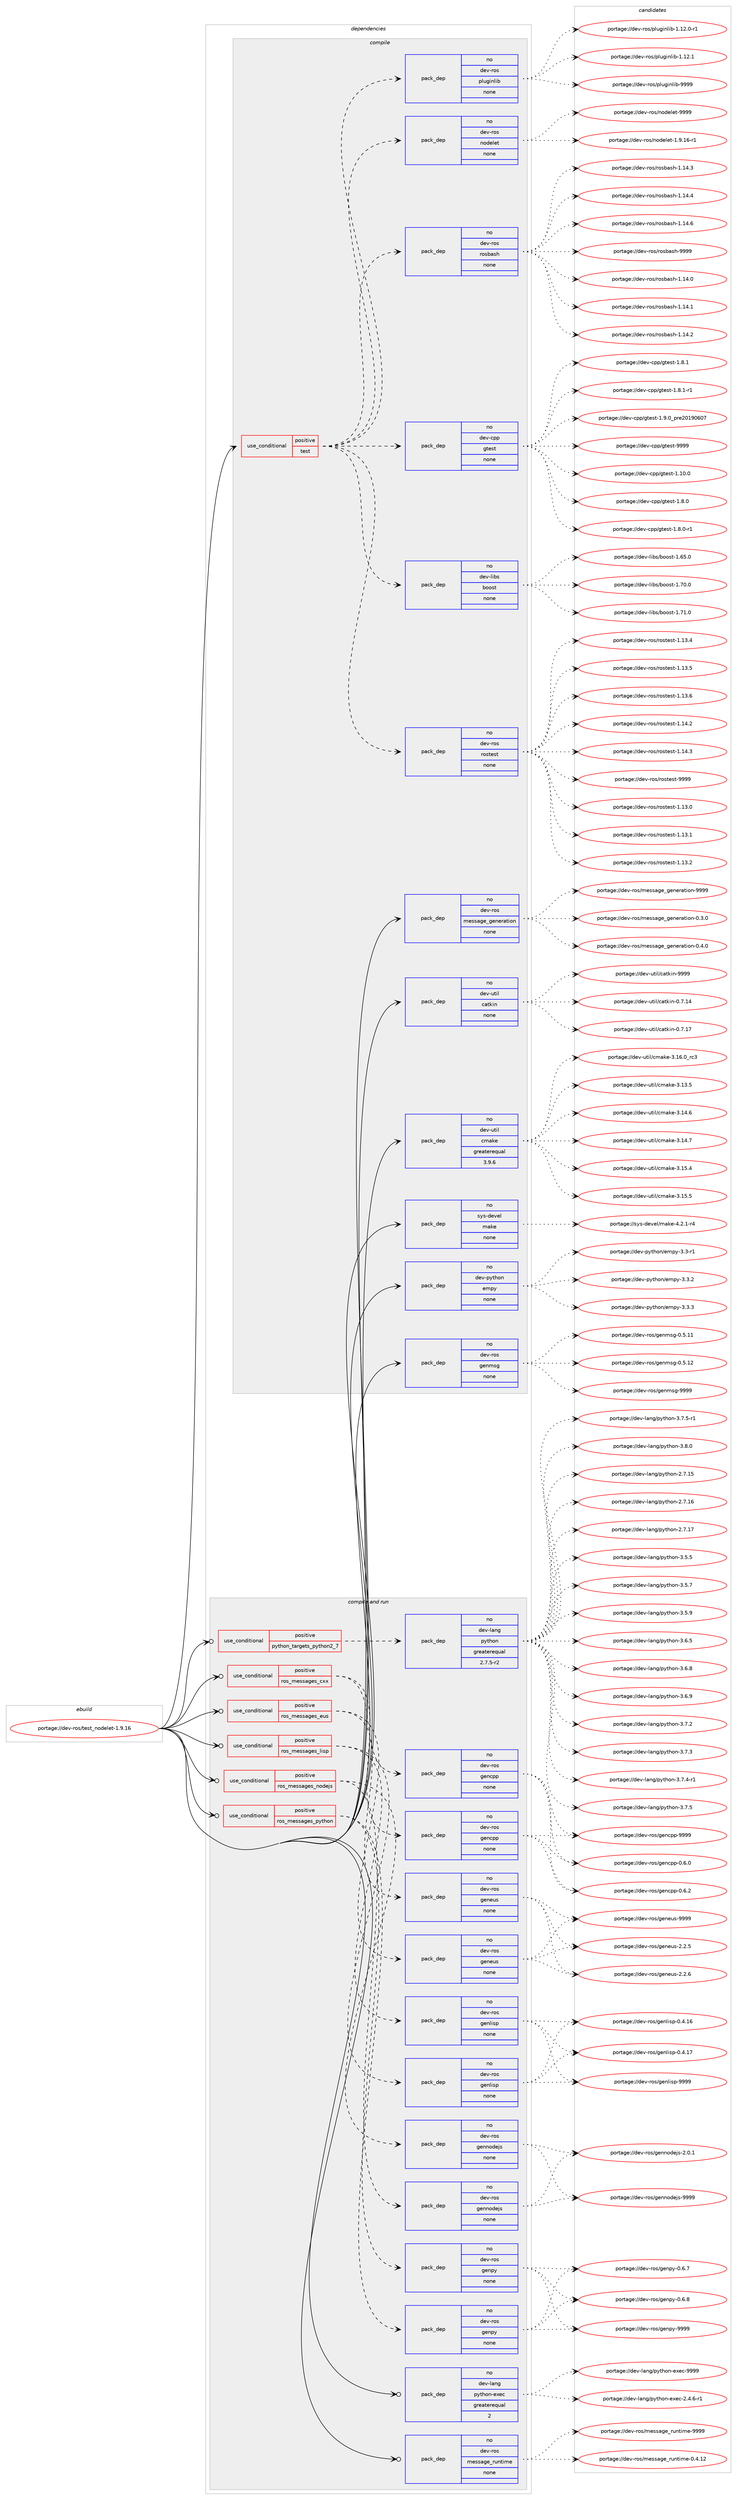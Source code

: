 digraph prolog {

# *************
# Graph options
# *************

newrank=true;
concentrate=true;
compound=true;
graph [rankdir=LR,fontname=Helvetica,fontsize=10,ranksep=1.5];#, ranksep=2.5, nodesep=0.2];
edge  [arrowhead=vee];
node  [fontname=Helvetica,fontsize=10];

# **********
# The ebuild
# **********

subgraph cluster_leftcol {
color=gray;
rank=same;
label=<<i>ebuild</i>>;
id [label="portage://dev-ros/test_nodelet-1.9.16", color=red, width=4, href="../dev-ros/test_nodelet-1.9.16.svg"];
}

# ****************
# The dependencies
# ****************

subgraph cluster_midcol {
color=gray;
label=<<i>dependencies</i>>;
subgraph cluster_compile {
fillcolor="#eeeeee";
style=filled;
label=<<i>compile</i>>;
subgraph cond44926 {
dependency203102 [label=<<TABLE BORDER="0" CELLBORDER="1" CELLSPACING="0" CELLPADDING="4"><TR><TD ROWSPAN="3" CELLPADDING="10">use_conditional</TD></TR><TR><TD>positive</TD></TR><TR><TD>test</TD></TR></TABLE>>, shape=none, color=red];
subgraph pack154750 {
dependency203103 [label=<<TABLE BORDER="0" CELLBORDER="1" CELLSPACING="0" CELLPADDING="4" WIDTH="220"><TR><TD ROWSPAN="6" CELLPADDING="30">pack_dep</TD></TR><TR><TD WIDTH="110">no</TD></TR><TR><TD>dev-ros</TD></TR><TR><TD>nodelet</TD></TR><TR><TD>none</TD></TR><TR><TD></TD></TR></TABLE>>, shape=none, color=blue];
}
dependency203102:e -> dependency203103:w [weight=20,style="dashed",arrowhead="vee"];
subgraph pack154751 {
dependency203104 [label=<<TABLE BORDER="0" CELLBORDER="1" CELLSPACING="0" CELLPADDING="4" WIDTH="220"><TR><TD ROWSPAN="6" CELLPADDING="30">pack_dep</TD></TR><TR><TD WIDTH="110">no</TD></TR><TR><TD>dev-ros</TD></TR><TR><TD>pluginlib</TD></TR><TR><TD>none</TD></TR><TR><TD></TD></TR></TABLE>>, shape=none, color=blue];
}
dependency203102:e -> dependency203104:w [weight=20,style="dashed",arrowhead="vee"];
subgraph pack154752 {
dependency203105 [label=<<TABLE BORDER="0" CELLBORDER="1" CELLSPACING="0" CELLPADDING="4" WIDTH="220"><TR><TD ROWSPAN="6" CELLPADDING="30">pack_dep</TD></TR><TR><TD WIDTH="110">no</TD></TR><TR><TD>dev-ros</TD></TR><TR><TD>rostest</TD></TR><TR><TD>none</TD></TR><TR><TD></TD></TR></TABLE>>, shape=none, color=blue];
}
dependency203102:e -> dependency203105:w [weight=20,style="dashed",arrowhead="vee"];
subgraph pack154753 {
dependency203106 [label=<<TABLE BORDER="0" CELLBORDER="1" CELLSPACING="0" CELLPADDING="4" WIDTH="220"><TR><TD ROWSPAN="6" CELLPADDING="30">pack_dep</TD></TR><TR><TD WIDTH="110">no</TD></TR><TR><TD>dev-libs</TD></TR><TR><TD>boost</TD></TR><TR><TD>none</TD></TR><TR><TD></TD></TR></TABLE>>, shape=none, color=blue];
}
dependency203102:e -> dependency203106:w [weight=20,style="dashed",arrowhead="vee"];
subgraph pack154754 {
dependency203107 [label=<<TABLE BORDER="0" CELLBORDER="1" CELLSPACING="0" CELLPADDING="4" WIDTH="220"><TR><TD ROWSPAN="6" CELLPADDING="30">pack_dep</TD></TR><TR><TD WIDTH="110">no</TD></TR><TR><TD>dev-cpp</TD></TR><TR><TD>gtest</TD></TR><TR><TD>none</TD></TR><TR><TD></TD></TR></TABLE>>, shape=none, color=blue];
}
dependency203102:e -> dependency203107:w [weight=20,style="dashed",arrowhead="vee"];
subgraph pack154755 {
dependency203108 [label=<<TABLE BORDER="0" CELLBORDER="1" CELLSPACING="0" CELLPADDING="4" WIDTH="220"><TR><TD ROWSPAN="6" CELLPADDING="30">pack_dep</TD></TR><TR><TD WIDTH="110">no</TD></TR><TR><TD>dev-ros</TD></TR><TR><TD>rosbash</TD></TR><TR><TD>none</TD></TR><TR><TD></TD></TR></TABLE>>, shape=none, color=blue];
}
dependency203102:e -> dependency203108:w [weight=20,style="dashed",arrowhead="vee"];
}
id:e -> dependency203102:w [weight=20,style="solid",arrowhead="vee"];
subgraph pack154756 {
dependency203109 [label=<<TABLE BORDER="0" CELLBORDER="1" CELLSPACING="0" CELLPADDING="4" WIDTH="220"><TR><TD ROWSPAN="6" CELLPADDING="30">pack_dep</TD></TR><TR><TD WIDTH="110">no</TD></TR><TR><TD>dev-python</TD></TR><TR><TD>empy</TD></TR><TR><TD>none</TD></TR><TR><TD></TD></TR></TABLE>>, shape=none, color=blue];
}
id:e -> dependency203109:w [weight=20,style="solid",arrowhead="vee"];
subgraph pack154757 {
dependency203110 [label=<<TABLE BORDER="0" CELLBORDER="1" CELLSPACING="0" CELLPADDING="4" WIDTH="220"><TR><TD ROWSPAN="6" CELLPADDING="30">pack_dep</TD></TR><TR><TD WIDTH="110">no</TD></TR><TR><TD>dev-ros</TD></TR><TR><TD>genmsg</TD></TR><TR><TD>none</TD></TR><TR><TD></TD></TR></TABLE>>, shape=none, color=blue];
}
id:e -> dependency203110:w [weight=20,style="solid",arrowhead="vee"];
subgraph pack154758 {
dependency203111 [label=<<TABLE BORDER="0" CELLBORDER="1" CELLSPACING="0" CELLPADDING="4" WIDTH="220"><TR><TD ROWSPAN="6" CELLPADDING="30">pack_dep</TD></TR><TR><TD WIDTH="110">no</TD></TR><TR><TD>dev-ros</TD></TR><TR><TD>message_generation</TD></TR><TR><TD>none</TD></TR><TR><TD></TD></TR></TABLE>>, shape=none, color=blue];
}
id:e -> dependency203111:w [weight=20,style="solid",arrowhead="vee"];
subgraph pack154759 {
dependency203112 [label=<<TABLE BORDER="0" CELLBORDER="1" CELLSPACING="0" CELLPADDING="4" WIDTH="220"><TR><TD ROWSPAN="6" CELLPADDING="30">pack_dep</TD></TR><TR><TD WIDTH="110">no</TD></TR><TR><TD>dev-util</TD></TR><TR><TD>catkin</TD></TR><TR><TD>none</TD></TR><TR><TD></TD></TR></TABLE>>, shape=none, color=blue];
}
id:e -> dependency203112:w [weight=20,style="solid",arrowhead="vee"];
subgraph pack154760 {
dependency203113 [label=<<TABLE BORDER="0" CELLBORDER="1" CELLSPACING="0" CELLPADDING="4" WIDTH="220"><TR><TD ROWSPAN="6" CELLPADDING="30">pack_dep</TD></TR><TR><TD WIDTH="110">no</TD></TR><TR><TD>dev-util</TD></TR><TR><TD>cmake</TD></TR><TR><TD>greaterequal</TD></TR><TR><TD>3.9.6</TD></TR></TABLE>>, shape=none, color=blue];
}
id:e -> dependency203113:w [weight=20,style="solid",arrowhead="vee"];
subgraph pack154761 {
dependency203114 [label=<<TABLE BORDER="0" CELLBORDER="1" CELLSPACING="0" CELLPADDING="4" WIDTH="220"><TR><TD ROWSPAN="6" CELLPADDING="30">pack_dep</TD></TR><TR><TD WIDTH="110">no</TD></TR><TR><TD>sys-devel</TD></TR><TR><TD>make</TD></TR><TR><TD>none</TD></TR><TR><TD></TD></TR></TABLE>>, shape=none, color=blue];
}
id:e -> dependency203114:w [weight=20,style="solid",arrowhead="vee"];
}
subgraph cluster_compileandrun {
fillcolor="#eeeeee";
style=filled;
label=<<i>compile and run</i>>;
subgraph cond44927 {
dependency203115 [label=<<TABLE BORDER="0" CELLBORDER="1" CELLSPACING="0" CELLPADDING="4"><TR><TD ROWSPAN="3" CELLPADDING="10">use_conditional</TD></TR><TR><TD>positive</TD></TR><TR><TD>python_targets_python2_7</TD></TR></TABLE>>, shape=none, color=red];
subgraph pack154762 {
dependency203116 [label=<<TABLE BORDER="0" CELLBORDER="1" CELLSPACING="0" CELLPADDING="4" WIDTH="220"><TR><TD ROWSPAN="6" CELLPADDING="30">pack_dep</TD></TR><TR><TD WIDTH="110">no</TD></TR><TR><TD>dev-lang</TD></TR><TR><TD>python</TD></TR><TR><TD>greaterequal</TD></TR><TR><TD>2.7.5-r2</TD></TR></TABLE>>, shape=none, color=blue];
}
dependency203115:e -> dependency203116:w [weight=20,style="dashed",arrowhead="vee"];
}
id:e -> dependency203115:w [weight=20,style="solid",arrowhead="odotvee"];
subgraph cond44928 {
dependency203117 [label=<<TABLE BORDER="0" CELLBORDER="1" CELLSPACING="0" CELLPADDING="4"><TR><TD ROWSPAN="3" CELLPADDING="10">use_conditional</TD></TR><TR><TD>positive</TD></TR><TR><TD>ros_messages_cxx</TD></TR></TABLE>>, shape=none, color=red];
subgraph pack154763 {
dependency203118 [label=<<TABLE BORDER="0" CELLBORDER="1" CELLSPACING="0" CELLPADDING="4" WIDTH="220"><TR><TD ROWSPAN="6" CELLPADDING="30">pack_dep</TD></TR><TR><TD WIDTH="110">no</TD></TR><TR><TD>dev-ros</TD></TR><TR><TD>gencpp</TD></TR><TR><TD>none</TD></TR><TR><TD></TD></TR></TABLE>>, shape=none, color=blue];
}
dependency203117:e -> dependency203118:w [weight=20,style="dashed",arrowhead="vee"];
subgraph pack154764 {
dependency203119 [label=<<TABLE BORDER="0" CELLBORDER="1" CELLSPACING="0" CELLPADDING="4" WIDTH="220"><TR><TD ROWSPAN="6" CELLPADDING="30">pack_dep</TD></TR><TR><TD WIDTH="110">no</TD></TR><TR><TD>dev-ros</TD></TR><TR><TD>gencpp</TD></TR><TR><TD>none</TD></TR><TR><TD></TD></TR></TABLE>>, shape=none, color=blue];
}
dependency203117:e -> dependency203119:w [weight=20,style="dashed",arrowhead="vee"];
}
id:e -> dependency203117:w [weight=20,style="solid",arrowhead="odotvee"];
subgraph cond44929 {
dependency203120 [label=<<TABLE BORDER="0" CELLBORDER="1" CELLSPACING="0" CELLPADDING="4"><TR><TD ROWSPAN="3" CELLPADDING="10">use_conditional</TD></TR><TR><TD>positive</TD></TR><TR><TD>ros_messages_eus</TD></TR></TABLE>>, shape=none, color=red];
subgraph pack154765 {
dependency203121 [label=<<TABLE BORDER="0" CELLBORDER="1" CELLSPACING="0" CELLPADDING="4" WIDTH="220"><TR><TD ROWSPAN="6" CELLPADDING="30">pack_dep</TD></TR><TR><TD WIDTH="110">no</TD></TR><TR><TD>dev-ros</TD></TR><TR><TD>geneus</TD></TR><TR><TD>none</TD></TR><TR><TD></TD></TR></TABLE>>, shape=none, color=blue];
}
dependency203120:e -> dependency203121:w [weight=20,style="dashed",arrowhead="vee"];
subgraph pack154766 {
dependency203122 [label=<<TABLE BORDER="0" CELLBORDER="1" CELLSPACING="0" CELLPADDING="4" WIDTH="220"><TR><TD ROWSPAN="6" CELLPADDING="30">pack_dep</TD></TR><TR><TD WIDTH="110">no</TD></TR><TR><TD>dev-ros</TD></TR><TR><TD>geneus</TD></TR><TR><TD>none</TD></TR><TR><TD></TD></TR></TABLE>>, shape=none, color=blue];
}
dependency203120:e -> dependency203122:w [weight=20,style="dashed",arrowhead="vee"];
}
id:e -> dependency203120:w [weight=20,style="solid",arrowhead="odotvee"];
subgraph cond44930 {
dependency203123 [label=<<TABLE BORDER="0" CELLBORDER="1" CELLSPACING="0" CELLPADDING="4"><TR><TD ROWSPAN="3" CELLPADDING="10">use_conditional</TD></TR><TR><TD>positive</TD></TR><TR><TD>ros_messages_lisp</TD></TR></TABLE>>, shape=none, color=red];
subgraph pack154767 {
dependency203124 [label=<<TABLE BORDER="0" CELLBORDER="1" CELLSPACING="0" CELLPADDING="4" WIDTH="220"><TR><TD ROWSPAN="6" CELLPADDING="30">pack_dep</TD></TR><TR><TD WIDTH="110">no</TD></TR><TR><TD>dev-ros</TD></TR><TR><TD>genlisp</TD></TR><TR><TD>none</TD></TR><TR><TD></TD></TR></TABLE>>, shape=none, color=blue];
}
dependency203123:e -> dependency203124:w [weight=20,style="dashed",arrowhead="vee"];
subgraph pack154768 {
dependency203125 [label=<<TABLE BORDER="0" CELLBORDER="1" CELLSPACING="0" CELLPADDING="4" WIDTH="220"><TR><TD ROWSPAN="6" CELLPADDING="30">pack_dep</TD></TR><TR><TD WIDTH="110">no</TD></TR><TR><TD>dev-ros</TD></TR><TR><TD>genlisp</TD></TR><TR><TD>none</TD></TR><TR><TD></TD></TR></TABLE>>, shape=none, color=blue];
}
dependency203123:e -> dependency203125:w [weight=20,style="dashed",arrowhead="vee"];
}
id:e -> dependency203123:w [weight=20,style="solid",arrowhead="odotvee"];
subgraph cond44931 {
dependency203126 [label=<<TABLE BORDER="0" CELLBORDER="1" CELLSPACING="0" CELLPADDING="4"><TR><TD ROWSPAN="3" CELLPADDING="10">use_conditional</TD></TR><TR><TD>positive</TD></TR><TR><TD>ros_messages_nodejs</TD></TR></TABLE>>, shape=none, color=red];
subgraph pack154769 {
dependency203127 [label=<<TABLE BORDER="0" CELLBORDER="1" CELLSPACING="0" CELLPADDING="4" WIDTH="220"><TR><TD ROWSPAN="6" CELLPADDING="30">pack_dep</TD></TR><TR><TD WIDTH="110">no</TD></TR><TR><TD>dev-ros</TD></TR><TR><TD>gennodejs</TD></TR><TR><TD>none</TD></TR><TR><TD></TD></TR></TABLE>>, shape=none, color=blue];
}
dependency203126:e -> dependency203127:w [weight=20,style="dashed",arrowhead="vee"];
subgraph pack154770 {
dependency203128 [label=<<TABLE BORDER="0" CELLBORDER="1" CELLSPACING="0" CELLPADDING="4" WIDTH="220"><TR><TD ROWSPAN="6" CELLPADDING="30">pack_dep</TD></TR><TR><TD WIDTH="110">no</TD></TR><TR><TD>dev-ros</TD></TR><TR><TD>gennodejs</TD></TR><TR><TD>none</TD></TR><TR><TD></TD></TR></TABLE>>, shape=none, color=blue];
}
dependency203126:e -> dependency203128:w [weight=20,style="dashed",arrowhead="vee"];
}
id:e -> dependency203126:w [weight=20,style="solid",arrowhead="odotvee"];
subgraph cond44932 {
dependency203129 [label=<<TABLE BORDER="0" CELLBORDER="1" CELLSPACING="0" CELLPADDING="4"><TR><TD ROWSPAN="3" CELLPADDING="10">use_conditional</TD></TR><TR><TD>positive</TD></TR><TR><TD>ros_messages_python</TD></TR></TABLE>>, shape=none, color=red];
subgraph pack154771 {
dependency203130 [label=<<TABLE BORDER="0" CELLBORDER="1" CELLSPACING="0" CELLPADDING="4" WIDTH="220"><TR><TD ROWSPAN="6" CELLPADDING="30">pack_dep</TD></TR><TR><TD WIDTH="110">no</TD></TR><TR><TD>dev-ros</TD></TR><TR><TD>genpy</TD></TR><TR><TD>none</TD></TR><TR><TD></TD></TR></TABLE>>, shape=none, color=blue];
}
dependency203129:e -> dependency203130:w [weight=20,style="dashed",arrowhead="vee"];
subgraph pack154772 {
dependency203131 [label=<<TABLE BORDER="0" CELLBORDER="1" CELLSPACING="0" CELLPADDING="4" WIDTH="220"><TR><TD ROWSPAN="6" CELLPADDING="30">pack_dep</TD></TR><TR><TD WIDTH="110">no</TD></TR><TR><TD>dev-ros</TD></TR><TR><TD>genpy</TD></TR><TR><TD>none</TD></TR><TR><TD></TD></TR></TABLE>>, shape=none, color=blue];
}
dependency203129:e -> dependency203131:w [weight=20,style="dashed",arrowhead="vee"];
}
id:e -> dependency203129:w [weight=20,style="solid",arrowhead="odotvee"];
subgraph pack154773 {
dependency203132 [label=<<TABLE BORDER="0" CELLBORDER="1" CELLSPACING="0" CELLPADDING="4" WIDTH="220"><TR><TD ROWSPAN="6" CELLPADDING="30">pack_dep</TD></TR><TR><TD WIDTH="110">no</TD></TR><TR><TD>dev-lang</TD></TR><TR><TD>python-exec</TD></TR><TR><TD>greaterequal</TD></TR><TR><TD>2</TD></TR></TABLE>>, shape=none, color=blue];
}
id:e -> dependency203132:w [weight=20,style="solid",arrowhead="odotvee"];
subgraph pack154774 {
dependency203133 [label=<<TABLE BORDER="0" CELLBORDER="1" CELLSPACING="0" CELLPADDING="4" WIDTH="220"><TR><TD ROWSPAN="6" CELLPADDING="30">pack_dep</TD></TR><TR><TD WIDTH="110">no</TD></TR><TR><TD>dev-ros</TD></TR><TR><TD>message_runtime</TD></TR><TR><TD>none</TD></TR><TR><TD></TD></TR></TABLE>>, shape=none, color=blue];
}
id:e -> dependency203133:w [weight=20,style="solid",arrowhead="odotvee"];
}
subgraph cluster_run {
fillcolor="#eeeeee";
style=filled;
label=<<i>run</i>>;
}
}

# **************
# The candidates
# **************

subgraph cluster_choices {
rank=same;
color=gray;
label=<<i>candidates</i>>;

subgraph choice154750 {
color=black;
nodesep=1;
choiceportage1001011184511411111547110111100101108101116454946574649544511449 [label="portage://dev-ros/nodelet-1.9.16-r1", color=red, width=4,href="../dev-ros/nodelet-1.9.16-r1.svg"];
choiceportage10010111845114111115471101111001011081011164557575757 [label="portage://dev-ros/nodelet-9999", color=red, width=4,href="../dev-ros/nodelet-9999.svg"];
dependency203103:e -> choiceportage1001011184511411111547110111100101108101116454946574649544511449:w [style=dotted,weight="100"];
dependency203103:e -> choiceportage10010111845114111115471101111001011081011164557575757:w [style=dotted,weight="100"];
}
subgraph choice154751 {
color=black;
nodesep=1;
choiceportage100101118451141111154711210811710310511010810598454946495046484511449 [label="portage://dev-ros/pluginlib-1.12.0-r1", color=red, width=4,href="../dev-ros/pluginlib-1.12.0-r1.svg"];
choiceportage10010111845114111115471121081171031051101081059845494649504649 [label="portage://dev-ros/pluginlib-1.12.1", color=red, width=4,href="../dev-ros/pluginlib-1.12.1.svg"];
choiceportage1001011184511411111547112108117103105110108105984557575757 [label="portage://dev-ros/pluginlib-9999", color=red, width=4,href="../dev-ros/pluginlib-9999.svg"];
dependency203104:e -> choiceportage100101118451141111154711210811710310511010810598454946495046484511449:w [style=dotted,weight="100"];
dependency203104:e -> choiceportage10010111845114111115471121081171031051101081059845494649504649:w [style=dotted,weight="100"];
dependency203104:e -> choiceportage1001011184511411111547112108117103105110108105984557575757:w [style=dotted,weight="100"];
}
subgraph choice154752 {
color=black;
nodesep=1;
choiceportage100101118451141111154711411111511610111511645494649514648 [label="portage://dev-ros/rostest-1.13.0", color=red, width=4,href="../dev-ros/rostest-1.13.0.svg"];
choiceportage100101118451141111154711411111511610111511645494649514649 [label="portage://dev-ros/rostest-1.13.1", color=red, width=4,href="../dev-ros/rostest-1.13.1.svg"];
choiceportage100101118451141111154711411111511610111511645494649514650 [label="portage://dev-ros/rostest-1.13.2", color=red, width=4,href="../dev-ros/rostest-1.13.2.svg"];
choiceportage100101118451141111154711411111511610111511645494649514652 [label="portage://dev-ros/rostest-1.13.4", color=red, width=4,href="../dev-ros/rostest-1.13.4.svg"];
choiceportage100101118451141111154711411111511610111511645494649514653 [label="portage://dev-ros/rostest-1.13.5", color=red, width=4,href="../dev-ros/rostest-1.13.5.svg"];
choiceportage100101118451141111154711411111511610111511645494649514654 [label="portage://dev-ros/rostest-1.13.6", color=red, width=4,href="../dev-ros/rostest-1.13.6.svg"];
choiceportage100101118451141111154711411111511610111511645494649524650 [label="portage://dev-ros/rostest-1.14.2", color=red, width=4,href="../dev-ros/rostest-1.14.2.svg"];
choiceportage100101118451141111154711411111511610111511645494649524651 [label="portage://dev-ros/rostest-1.14.3", color=red, width=4,href="../dev-ros/rostest-1.14.3.svg"];
choiceportage10010111845114111115471141111151161011151164557575757 [label="portage://dev-ros/rostest-9999", color=red, width=4,href="../dev-ros/rostest-9999.svg"];
dependency203105:e -> choiceportage100101118451141111154711411111511610111511645494649514648:w [style=dotted,weight="100"];
dependency203105:e -> choiceportage100101118451141111154711411111511610111511645494649514649:w [style=dotted,weight="100"];
dependency203105:e -> choiceportage100101118451141111154711411111511610111511645494649514650:w [style=dotted,weight="100"];
dependency203105:e -> choiceportage100101118451141111154711411111511610111511645494649514652:w [style=dotted,weight="100"];
dependency203105:e -> choiceportage100101118451141111154711411111511610111511645494649514653:w [style=dotted,weight="100"];
dependency203105:e -> choiceportage100101118451141111154711411111511610111511645494649514654:w [style=dotted,weight="100"];
dependency203105:e -> choiceportage100101118451141111154711411111511610111511645494649524650:w [style=dotted,weight="100"];
dependency203105:e -> choiceportage100101118451141111154711411111511610111511645494649524651:w [style=dotted,weight="100"];
dependency203105:e -> choiceportage10010111845114111115471141111151161011151164557575757:w [style=dotted,weight="100"];
}
subgraph choice154753 {
color=black;
nodesep=1;
choiceportage1001011184510810598115479811111111511645494654534648 [label="portage://dev-libs/boost-1.65.0", color=red, width=4,href="../dev-libs/boost-1.65.0.svg"];
choiceportage1001011184510810598115479811111111511645494655484648 [label="portage://dev-libs/boost-1.70.0", color=red, width=4,href="../dev-libs/boost-1.70.0.svg"];
choiceportage1001011184510810598115479811111111511645494655494648 [label="portage://dev-libs/boost-1.71.0", color=red, width=4,href="../dev-libs/boost-1.71.0.svg"];
dependency203106:e -> choiceportage1001011184510810598115479811111111511645494654534648:w [style=dotted,weight="100"];
dependency203106:e -> choiceportage1001011184510810598115479811111111511645494655484648:w [style=dotted,weight="100"];
dependency203106:e -> choiceportage1001011184510810598115479811111111511645494655494648:w [style=dotted,weight="100"];
}
subgraph choice154754 {
color=black;
nodesep=1;
choiceportage10010111845991121124710311610111511645494649484648 [label="portage://dev-cpp/gtest-1.10.0", color=red, width=4,href="../dev-cpp/gtest-1.10.0.svg"];
choiceportage100101118459911211247103116101115116454946564648 [label="portage://dev-cpp/gtest-1.8.0", color=red, width=4,href="../dev-cpp/gtest-1.8.0.svg"];
choiceportage1001011184599112112471031161011151164549465646484511449 [label="portage://dev-cpp/gtest-1.8.0-r1", color=red, width=4,href="../dev-cpp/gtest-1.8.0-r1.svg"];
choiceportage100101118459911211247103116101115116454946564649 [label="portage://dev-cpp/gtest-1.8.1", color=red, width=4,href="../dev-cpp/gtest-1.8.1.svg"];
choiceportage1001011184599112112471031161011151164549465646494511449 [label="portage://dev-cpp/gtest-1.8.1-r1", color=red, width=4,href="../dev-cpp/gtest-1.8.1-r1.svg"];
choiceportage100101118459911211247103116101115116454946574648951121141015048495748544855 [label="portage://dev-cpp/gtest-1.9.0_pre20190607", color=red, width=4,href="../dev-cpp/gtest-1.9.0_pre20190607.svg"];
choiceportage1001011184599112112471031161011151164557575757 [label="portage://dev-cpp/gtest-9999", color=red, width=4,href="../dev-cpp/gtest-9999.svg"];
dependency203107:e -> choiceportage10010111845991121124710311610111511645494649484648:w [style=dotted,weight="100"];
dependency203107:e -> choiceportage100101118459911211247103116101115116454946564648:w [style=dotted,weight="100"];
dependency203107:e -> choiceportage1001011184599112112471031161011151164549465646484511449:w [style=dotted,weight="100"];
dependency203107:e -> choiceportage100101118459911211247103116101115116454946564649:w [style=dotted,weight="100"];
dependency203107:e -> choiceportage1001011184599112112471031161011151164549465646494511449:w [style=dotted,weight="100"];
dependency203107:e -> choiceportage100101118459911211247103116101115116454946574648951121141015048495748544855:w [style=dotted,weight="100"];
dependency203107:e -> choiceportage1001011184599112112471031161011151164557575757:w [style=dotted,weight="100"];
}
subgraph choice154755 {
color=black;
nodesep=1;
choiceportage1001011184511411111547114111115989711510445494649524648 [label="portage://dev-ros/rosbash-1.14.0", color=red, width=4,href="../dev-ros/rosbash-1.14.0.svg"];
choiceportage1001011184511411111547114111115989711510445494649524649 [label="portage://dev-ros/rosbash-1.14.1", color=red, width=4,href="../dev-ros/rosbash-1.14.1.svg"];
choiceportage1001011184511411111547114111115989711510445494649524650 [label="portage://dev-ros/rosbash-1.14.2", color=red, width=4,href="../dev-ros/rosbash-1.14.2.svg"];
choiceportage1001011184511411111547114111115989711510445494649524651 [label="portage://dev-ros/rosbash-1.14.3", color=red, width=4,href="../dev-ros/rosbash-1.14.3.svg"];
choiceportage1001011184511411111547114111115989711510445494649524652 [label="portage://dev-ros/rosbash-1.14.4", color=red, width=4,href="../dev-ros/rosbash-1.14.4.svg"];
choiceportage1001011184511411111547114111115989711510445494649524654 [label="portage://dev-ros/rosbash-1.14.6", color=red, width=4,href="../dev-ros/rosbash-1.14.6.svg"];
choiceportage100101118451141111154711411111598971151044557575757 [label="portage://dev-ros/rosbash-9999", color=red, width=4,href="../dev-ros/rosbash-9999.svg"];
dependency203108:e -> choiceportage1001011184511411111547114111115989711510445494649524648:w [style=dotted,weight="100"];
dependency203108:e -> choiceportage1001011184511411111547114111115989711510445494649524649:w [style=dotted,weight="100"];
dependency203108:e -> choiceportage1001011184511411111547114111115989711510445494649524650:w [style=dotted,weight="100"];
dependency203108:e -> choiceportage1001011184511411111547114111115989711510445494649524651:w [style=dotted,weight="100"];
dependency203108:e -> choiceportage1001011184511411111547114111115989711510445494649524652:w [style=dotted,weight="100"];
dependency203108:e -> choiceportage1001011184511411111547114111115989711510445494649524654:w [style=dotted,weight="100"];
dependency203108:e -> choiceportage100101118451141111154711411111598971151044557575757:w [style=dotted,weight="100"];
}
subgraph choice154756 {
color=black;
nodesep=1;
choiceportage1001011184511212111610411111047101109112121455146514511449 [label="portage://dev-python/empy-3.3-r1", color=red, width=4,href="../dev-python/empy-3.3-r1.svg"];
choiceportage1001011184511212111610411111047101109112121455146514650 [label="portage://dev-python/empy-3.3.2", color=red, width=4,href="../dev-python/empy-3.3.2.svg"];
choiceportage1001011184511212111610411111047101109112121455146514651 [label="portage://dev-python/empy-3.3.3", color=red, width=4,href="../dev-python/empy-3.3.3.svg"];
dependency203109:e -> choiceportage1001011184511212111610411111047101109112121455146514511449:w [style=dotted,weight="100"];
dependency203109:e -> choiceportage1001011184511212111610411111047101109112121455146514650:w [style=dotted,weight="100"];
dependency203109:e -> choiceportage1001011184511212111610411111047101109112121455146514651:w [style=dotted,weight="100"];
}
subgraph choice154757 {
color=black;
nodesep=1;
choiceportage100101118451141111154710310111010911510345484653464949 [label="portage://dev-ros/genmsg-0.5.11", color=red, width=4,href="../dev-ros/genmsg-0.5.11.svg"];
choiceportage100101118451141111154710310111010911510345484653464950 [label="portage://dev-ros/genmsg-0.5.12", color=red, width=4,href="../dev-ros/genmsg-0.5.12.svg"];
choiceportage10010111845114111115471031011101091151034557575757 [label="portage://dev-ros/genmsg-9999", color=red, width=4,href="../dev-ros/genmsg-9999.svg"];
dependency203110:e -> choiceportage100101118451141111154710310111010911510345484653464949:w [style=dotted,weight="100"];
dependency203110:e -> choiceportage100101118451141111154710310111010911510345484653464950:w [style=dotted,weight="100"];
dependency203110:e -> choiceportage10010111845114111115471031011101091151034557575757:w [style=dotted,weight="100"];
}
subgraph choice154758 {
color=black;
nodesep=1;
choiceportage1001011184511411111547109101115115971031019510310111010111497116105111110454846514648 [label="portage://dev-ros/message_generation-0.3.0", color=red, width=4,href="../dev-ros/message_generation-0.3.0.svg"];
choiceportage1001011184511411111547109101115115971031019510310111010111497116105111110454846524648 [label="portage://dev-ros/message_generation-0.4.0", color=red, width=4,href="../dev-ros/message_generation-0.4.0.svg"];
choiceportage10010111845114111115471091011151159710310195103101110101114971161051111104557575757 [label="portage://dev-ros/message_generation-9999", color=red, width=4,href="../dev-ros/message_generation-9999.svg"];
dependency203111:e -> choiceportage1001011184511411111547109101115115971031019510310111010111497116105111110454846514648:w [style=dotted,weight="100"];
dependency203111:e -> choiceportage1001011184511411111547109101115115971031019510310111010111497116105111110454846524648:w [style=dotted,weight="100"];
dependency203111:e -> choiceportage10010111845114111115471091011151159710310195103101110101114971161051111104557575757:w [style=dotted,weight="100"];
}
subgraph choice154759 {
color=black;
nodesep=1;
choiceportage1001011184511711610510847999711610710511045484655464952 [label="portage://dev-util/catkin-0.7.14", color=red, width=4,href="../dev-util/catkin-0.7.14.svg"];
choiceportage1001011184511711610510847999711610710511045484655464955 [label="portage://dev-util/catkin-0.7.17", color=red, width=4,href="../dev-util/catkin-0.7.17.svg"];
choiceportage100101118451171161051084799971161071051104557575757 [label="portage://dev-util/catkin-9999", color=red, width=4,href="../dev-util/catkin-9999.svg"];
dependency203112:e -> choiceportage1001011184511711610510847999711610710511045484655464952:w [style=dotted,weight="100"];
dependency203112:e -> choiceportage1001011184511711610510847999711610710511045484655464955:w [style=dotted,weight="100"];
dependency203112:e -> choiceportage100101118451171161051084799971161071051104557575757:w [style=dotted,weight="100"];
}
subgraph choice154760 {
color=black;
nodesep=1;
choiceportage1001011184511711610510847991099710710145514649514653 [label="portage://dev-util/cmake-3.13.5", color=red, width=4,href="../dev-util/cmake-3.13.5.svg"];
choiceportage1001011184511711610510847991099710710145514649524654 [label="portage://dev-util/cmake-3.14.6", color=red, width=4,href="../dev-util/cmake-3.14.6.svg"];
choiceportage1001011184511711610510847991099710710145514649524655 [label="portage://dev-util/cmake-3.14.7", color=red, width=4,href="../dev-util/cmake-3.14.7.svg"];
choiceportage1001011184511711610510847991099710710145514649534652 [label="portage://dev-util/cmake-3.15.4", color=red, width=4,href="../dev-util/cmake-3.15.4.svg"];
choiceportage1001011184511711610510847991099710710145514649534653 [label="portage://dev-util/cmake-3.15.5", color=red, width=4,href="../dev-util/cmake-3.15.5.svg"];
choiceportage1001011184511711610510847991099710710145514649544648951149951 [label="portage://dev-util/cmake-3.16.0_rc3", color=red, width=4,href="../dev-util/cmake-3.16.0_rc3.svg"];
dependency203113:e -> choiceportage1001011184511711610510847991099710710145514649514653:w [style=dotted,weight="100"];
dependency203113:e -> choiceportage1001011184511711610510847991099710710145514649524654:w [style=dotted,weight="100"];
dependency203113:e -> choiceportage1001011184511711610510847991099710710145514649524655:w [style=dotted,weight="100"];
dependency203113:e -> choiceportage1001011184511711610510847991099710710145514649534652:w [style=dotted,weight="100"];
dependency203113:e -> choiceportage1001011184511711610510847991099710710145514649534653:w [style=dotted,weight="100"];
dependency203113:e -> choiceportage1001011184511711610510847991099710710145514649544648951149951:w [style=dotted,weight="100"];
}
subgraph choice154761 {
color=black;
nodesep=1;
choiceportage1151211154510010111810110847109971071014552465046494511452 [label="portage://sys-devel/make-4.2.1-r4", color=red, width=4,href="../sys-devel/make-4.2.1-r4.svg"];
dependency203114:e -> choiceportage1151211154510010111810110847109971071014552465046494511452:w [style=dotted,weight="100"];
}
subgraph choice154762 {
color=black;
nodesep=1;
choiceportage10010111845108971101034711212111610411111045504655464953 [label="portage://dev-lang/python-2.7.15", color=red, width=4,href="../dev-lang/python-2.7.15.svg"];
choiceportage10010111845108971101034711212111610411111045504655464954 [label="portage://dev-lang/python-2.7.16", color=red, width=4,href="../dev-lang/python-2.7.16.svg"];
choiceportage10010111845108971101034711212111610411111045504655464955 [label="portage://dev-lang/python-2.7.17", color=red, width=4,href="../dev-lang/python-2.7.17.svg"];
choiceportage100101118451089711010347112121116104111110455146534653 [label="portage://dev-lang/python-3.5.5", color=red, width=4,href="../dev-lang/python-3.5.5.svg"];
choiceportage100101118451089711010347112121116104111110455146534655 [label="portage://dev-lang/python-3.5.7", color=red, width=4,href="../dev-lang/python-3.5.7.svg"];
choiceportage100101118451089711010347112121116104111110455146534657 [label="portage://dev-lang/python-3.5.9", color=red, width=4,href="../dev-lang/python-3.5.9.svg"];
choiceportage100101118451089711010347112121116104111110455146544653 [label="portage://dev-lang/python-3.6.5", color=red, width=4,href="../dev-lang/python-3.6.5.svg"];
choiceportage100101118451089711010347112121116104111110455146544656 [label="portage://dev-lang/python-3.6.8", color=red, width=4,href="../dev-lang/python-3.6.8.svg"];
choiceportage100101118451089711010347112121116104111110455146544657 [label="portage://dev-lang/python-3.6.9", color=red, width=4,href="../dev-lang/python-3.6.9.svg"];
choiceportage100101118451089711010347112121116104111110455146554650 [label="portage://dev-lang/python-3.7.2", color=red, width=4,href="../dev-lang/python-3.7.2.svg"];
choiceportage100101118451089711010347112121116104111110455146554651 [label="portage://dev-lang/python-3.7.3", color=red, width=4,href="../dev-lang/python-3.7.3.svg"];
choiceportage1001011184510897110103471121211161041111104551465546524511449 [label="portage://dev-lang/python-3.7.4-r1", color=red, width=4,href="../dev-lang/python-3.7.4-r1.svg"];
choiceportage100101118451089711010347112121116104111110455146554653 [label="portage://dev-lang/python-3.7.5", color=red, width=4,href="../dev-lang/python-3.7.5.svg"];
choiceportage1001011184510897110103471121211161041111104551465546534511449 [label="portage://dev-lang/python-3.7.5-r1", color=red, width=4,href="../dev-lang/python-3.7.5-r1.svg"];
choiceportage100101118451089711010347112121116104111110455146564648 [label="portage://dev-lang/python-3.8.0", color=red, width=4,href="../dev-lang/python-3.8.0.svg"];
dependency203116:e -> choiceportage10010111845108971101034711212111610411111045504655464953:w [style=dotted,weight="100"];
dependency203116:e -> choiceportage10010111845108971101034711212111610411111045504655464954:w [style=dotted,weight="100"];
dependency203116:e -> choiceportage10010111845108971101034711212111610411111045504655464955:w [style=dotted,weight="100"];
dependency203116:e -> choiceportage100101118451089711010347112121116104111110455146534653:w [style=dotted,weight="100"];
dependency203116:e -> choiceportage100101118451089711010347112121116104111110455146534655:w [style=dotted,weight="100"];
dependency203116:e -> choiceportage100101118451089711010347112121116104111110455146534657:w [style=dotted,weight="100"];
dependency203116:e -> choiceportage100101118451089711010347112121116104111110455146544653:w [style=dotted,weight="100"];
dependency203116:e -> choiceportage100101118451089711010347112121116104111110455146544656:w [style=dotted,weight="100"];
dependency203116:e -> choiceportage100101118451089711010347112121116104111110455146544657:w [style=dotted,weight="100"];
dependency203116:e -> choiceportage100101118451089711010347112121116104111110455146554650:w [style=dotted,weight="100"];
dependency203116:e -> choiceportage100101118451089711010347112121116104111110455146554651:w [style=dotted,weight="100"];
dependency203116:e -> choiceportage1001011184510897110103471121211161041111104551465546524511449:w [style=dotted,weight="100"];
dependency203116:e -> choiceportage100101118451089711010347112121116104111110455146554653:w [style=dotted,weight="100"];
dependency203116:e -> choiceportage1001011184510897110103471121211161041111104551465546534511449:w [style=dotted,weight="100"];
dependency203116:e -> choiceportage100101118451089711010347112121116104111110455146564648:w [style=dotted,weight="100"];
}
subgraph choice154763 {
color=black;
nodesep=1;
choiceportage100101118451141111154710310111099112112454846544648 [label="portage://dev-ros/gencpp-0.6.0", color=red, width=4,href="../dev-ros/gencpp-0.6.0.svg"];
choiceportage100101118451141111154710310111099112112454846544650 [label="portage://dev-ros/gencpp-0.6.2", color=red, width=4,href="../dev-ros/gencpp-0.6.2.svg"];
choiceportage1001011184511411111547103101110991121124557575757 [label="portage://dev-ros/gencpp-9999", color=red, width=4,href="../dev-ros/gencpp-9999.svg"];
dependency203118:e -> choiceportage100101118451141111154710310111099112112454846544648:w [style=dotted,weight="100"];
dependency203118:e -> choiceportage100101118451141111154710310111099112112454846544650:w [style=dotted,weight="100"];
dependency203118:e -> choiceportage1001011184511411111547103101110991121124557575757:w [style=dotted,weight="100"];
}
subgraph choice154764 {
color=black;
nodesep=1;
choiceportage100101118451141111154710310111099112112454846544648 [label="portage://dev-ros/gencpp-0.6.0", color=red, width=4,href="../dev-ros/gencpp-0.6.0.svg"];
choiceportage100101118451141111154710310111099112112454846544650 [label="portage://dev-ros/gencpp-0.6.2", color=red, width=4,href="../dev-ros/gencpp-0.6.2.svg"];
choiceportage1001011184511411111547103101110991121124557575757 [label="portage://dev-ros/gencpp-9999", color=red, width=4,href="../dev-ros/gencpp-9999.svg"];
dependency203119:e -> choiceportage100101118451141111154710310111099112112454846544648:w [style=dotted,weight="100"];
dependency203119:e -> choiceportage100101118451141111154710310111099112112454846544650:w [style=dotted,weight="100"];
dependency203119:e -> choiceportage1001011184511411111547103101110991121124557575757:w [style=dotted,weight="100"];
}
subgraph choice154765 {
color=black;
nodesep=1;
choiceportage1001011184511411111547103101110101117115455046504653 [label="portage://dev-ros/geneus-2.2.5", color=red, width=4,href="../dev-ros/geneus-2.2.5.svg"];
choiceportage1001011184511411111547103101110101117115455046504654 [label="portage://dev-ros/geneus-2.2.6", color=red, width=4,href="../dev-ros/geneus-2.2.6.svg"];
choiceportage10010111845114111115471031011101011171154557575757 [label="portage://dev-ros/geneus-9999", color=red, width=4,href="../dev-ros/geneus-9999.svg"];
dependency203121:e -> choiceportage1001011184511411111547103101110101117115455046504653:w [style=dotted,weight="100"];
dependency203121:e -> choiceportage1001011184511411111547103101110101117115455046504654:w [style=dotted,weight="100"];
dependency203121:e -> choiceportage10010111845114111115471031011101011171154557575757:w [style=dotted,weight="100"];
}
subgraph choice154766 {
color=black;
nodesep=1;
choiceportage1001011184511411111547103101110101117115455046504653 [label="portage://dev-ros/geneus-2.2.5", color=red, width=4,href="../dev-ros/geneus-2.2.5.svg"];
choiceportage1001011184511411111547103101110101117115455046504654 [label="portage://dev-ros/geneus-2.2.6", color=red, width=4,href="../dev-ros/geneus-2.2.6.svg"];
choiceportage10010111845114111115471031011101011171154557575757 [label="portage://dev-ros/geneus-9999", color=red, width=4,href="../dev-ros/geneus-9999.svg"];
dependency203122:e -> choiceportage1001011184511411111547103101110101117115455046504653:w [style=dotted,weight="100"];
dependency203122:e -> choiceportage1001011184511411111547103101110101117115455046504654:w [style=dotted,weight="100"];
dependency203122:e -> choiceportage10010111845114111115471031011101011171154557575757:w [style=dotted,weight="100"];
}
subgraph choice154767 {
color=black;
nodesep=1;
choiceportage100101118451141111154710310111010810511511245484652464954 [label="portage://dev-ros/genlisp-0.4.16", color=red, width=4,href="../dev-ros/genlisp-0.4.16.svg"];
choiceportage100101118451141111154710310111010810511511245484652464955 [label="portage://dev-ros/genlisp-0.4.17", color=red, width=4,href="../dev-ros/genlisp-0.4.17.svg"];
choiceportage10010111845114111115471031011101081051151124557575757 [label="portage://dev-ros/genlisp-9999", color=red, width=4,href="../dev-ros/genlisp-9999.svg"];
dependency203124:e -> choiceportage100101118451141111154710310111010810511511245484652464954:w [style=dotted,weight="100"];
dependency203124:e -> choiceportage100101118451141111154710310111010810511511245484652464955:w [style=dotted,weight="100"];
dependency203124:e -> choiceportage10010111845114111115471031011101081051151124557575757:w [style=dotted,weight="100"];
}
subgraph choice154768 {
color=black;
nodesep=1;
choiceportage100101118451141111154710310111010810511511245484652464954 [label="portage://dev-ros/genlisp-0.4.16", color=red, width=4,href="../dev-ros/genlisp-0.4.16.svg"];
choiceportage100101118451141111154710310111010810511511245484652464955 [label="portage://dev-ros/genlisp-0.4.17", color=red, width=4,href="../dev-ros/genlisp-0.4.17.svg"];
choiceportage10010111845114111115471031011101081051151124557575757 [label="portage://dev-ros/genlisp-9999", color=red, width=4,href="../dev-ros/genlisp-9999.svg"];
dependency203125:e -> choiceportage100101118451141111154710310111010810511511245484652464954:w [style=dotted,weight="100"];
dependency203125:e -> choiceportage100101118451141111154710310111010810511511245484652464955:w [style=dotted,weight="100"];
dependency203125:e -> choiceportage10010111845114111115471031011101081051151124557575757:w [style=dotted,weight="100"];
}
subgraph choice154769 {
color=black;
nodesep=1;
choiceportage1001011184511411111547103101110110111100101106115455046484649 [label="portage://dev-ros/gennodejs-2.0.1", color=red, width=4,href="../dev-ros/gennodejs-2.0.1.svg"];
choiceportage10010111845114111115471031011101101111001011061154557575757 [label="portage://dev-ros/gennodejs-9999", color=red, width=4,href="../dev-ros/gennodejs-9999.svg"];
dependency203127:e -> choiceportage1001011184511411111547103101110110111100101106115455046484649:w [style=dotted,weight="100"];
dependency203127:e -> choiceportage10010111845114111115471031011101101111001011061154557575757:w [style=dotted,weight="100"];
}
subgraph choice154770 {
color=black;
nodesep=1;
choiceportage1001011184511411111547103101110110111100101106115455046484649 [label="portage://dev-ros/gennodejs-2.0.1", color=red, width=4,href="../dev-ros/gennodejs-2.0.1.svg"];
choiceportage10010111845114111115471031011101101111001011061154557575757 [label="portage://dev-ros/gennodejs-9999", color=red, width=4,href="../dev-ros/gennodejs-9999.svg"];
dependency203128:e -> choiceportage1001011184511411111547103101110110111100101106115455046484649:w [style=dotted,weight="100"];
dependency203128:e -> choiceportage10010111845114111115471031011101101111001011061154557575757:w [style=dotted,weight="100"];
}
subgraph choice154771 {
color=black;
nodesep=1;
choiceportage1001011184511411111547103101110112121454846544655 [label="portage://dev-ros/genpy-0.6.7", color=red, width=4,href="../dev-ros/genpy-0.6.7.svg"];
choiceportage1001011184511411111547103101110112121454846544656 [label="portage://dev-ros/genpy-0.6.8", color=red, width=4,href="../dev-ros/genpy-0.6.8.svg"];
choiceportage10010111845114111115471031011101121214557575757 [label="portage://dev-ros/genpy-9999", color=red, width=4,href="../dev-ros/genpy-9999.svg"];
dependency203130:e -> choiceportage1001011184511411111547103101110112121454846544655:w [style=dotted,weight="100"];
dependency203130:e -> choiceportage1001011184511411111547103101110112121454846544656:w [style=dotted,weight="100"];
dependency203130:e -> choiceportage10010111845114111115471031011101121214557575757:w [style=dotted,weight="100"];
}
subgraph choice154772 {
color=black;
nodesep=1;
choiceportage1001011184511411111547103101110112121454846544655 [label="portage://dev-ros/genpy-0.6.7", color=red, width=4,href="../dev-ros/genpy-0.6.7.svg"];
choiceportage1001011184511411111547103101110112121454846544656 [label="portage://dev-ros/genpy-0.6.8", color=red, width=4,href="../dev-ros/genpy-0.6.8.svg"];
choiceportage10010111845114111115471031011101121214557575757 [label="portage://dev-ros/genpy-9999", color=red, width=4,href="../dev-ros/genpy-9999.svg"];
dependency203131:e -> choiceportage1001011184511411111547103101110112121454846544655:w [style=dotted,weight="100"];
dependency203131:e -> choiceportage1001011184511411111547103101110112121454846544656:w [style=dotted,weight="100"];
dependency203131:e -> choiceportage10010111845114111115471031011101121214557575757:w [style=dotted,weight="100"];
}
subgraph choice154773 {
color=black;
nodesep=1;
choiceportage10010111845108971101034711212111610411111045101120101994550465246544511449 [label="portage://dev-lang/python-exec-2.4.6-r1", color=red, width=4,href="../dev-lang/python-exec-2.4.6-r1.svg"];
choiceportage10010111845108971101034711212111610411111045101120101994557575757 [label="portage://dev-lang/python-exec-9999", color=red, width=4,href="../dev-lang/python-exec-9999.svg"];
dependency203132:e -> choiceportage10010111845108971101034711212111610411111045101120101994550465246544511449:w [style=dotted,weight="100"];
dependency203132:e -> choiceportage10010111845108971101034711212111610411111045101120101994557575757:w [style=dotted,weight="100"];
}
subgraph choice154774 {
color=black;
nodesep=1;
choiceportage1001011184511411111547109101115115971031019511411711011610510910145484652464950 [label="portage://dev-ros/message_runtime-0.4.12", color=red, width=4,href="../dev-ros/message_runtime-0.4.12.svg"];
choiceportage100101118451141111154710910111511597103101951141171101161051091014557575757 [label="portage://dev-ros/message_runtime-9999", color=red, width=4,href="../dev-ros/message_runtime-9999.svg"];
dependency203133:e -> choiceportage1001011184511411111547109101115115971031019511411711011610510910145484652464950:w [style=dotted,weight="100"];
dependency203133:e -> choiceportage100101118451141111154710910111511597103101951141171101161051091014557575757:w [style=dotted,weight="100"];
}
}

}
